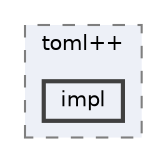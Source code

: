 digraph "C:/Users/HP/Documents/GitHub/Minero-Game/Classes/ConfigMan/lib/tomlplusplus-3.3.0/tomlplusplus-3.3.0/include/toml++/impl"
{
 // LATEX_PDF_SIZE
  bgcolor="transparent";
  edge [fontname=Helvetica,fontsize=10,labelfontname=Helvetica,labelfontsize=10];
  node [fontname=Helvetica,fontsize=10,shape=box,height=0.2,width=0.4];
  compound=true
  subgraph clusterdir_59b3a45bd826e21d9e8fca8f3c54b02d {
    graph [ bgcolor="#edf0f7", pencolor="grey50", label="toml++", fontname=Helvetica,fontsize=10 style="filled,dashed", URL="dir_59b3a45bd826e21d9e8fca8f3c54b02d.html",tooltip=""]
  dir_6ac09701f7fbb3abfab42eb90ffe3de3 [label="impl", fillcolor="#edf0f7", color="grey25", style="filled,bold", URL="dir_6ac09701f7fbb3abfab42eb90ffe3de3.html",tooltip=""];
  }
}
